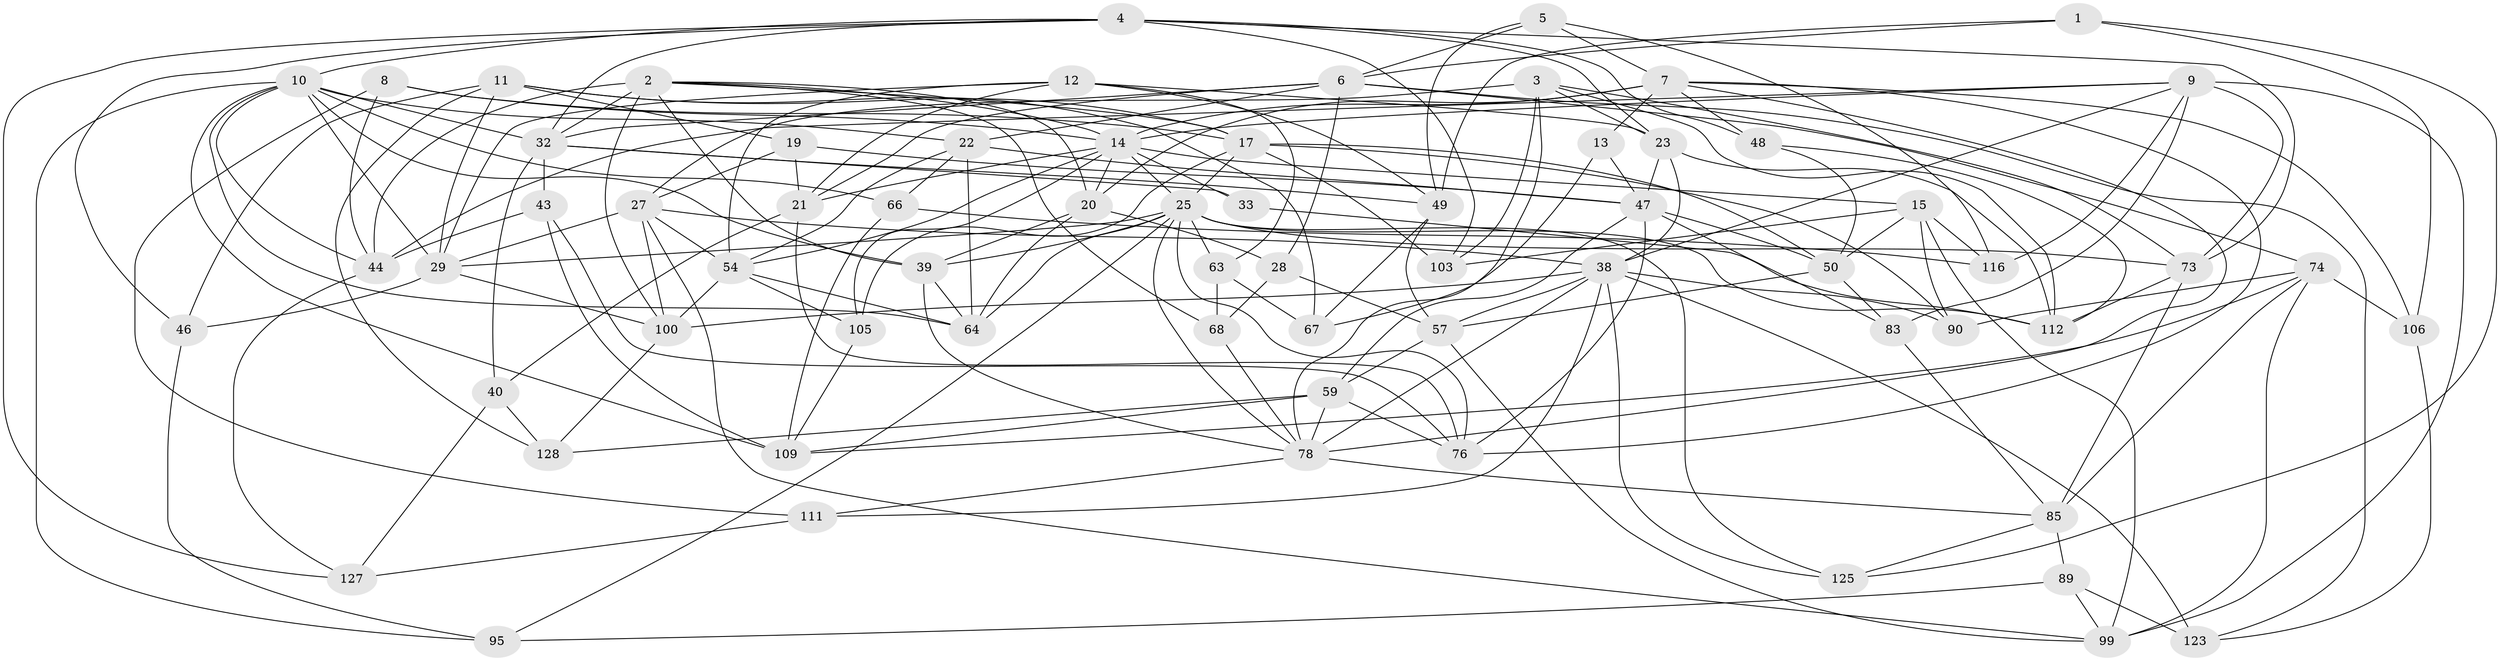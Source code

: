 // original degree distribution, {4: 1.0}
// Generated by graph-tools (version 1.1) at 2025/16/03/09/25 04:16:40]
// undirected, 67 vertices, 192 edges
graph export_dot {
graph [start="1"]
  node [color=gray90,style=filled];
  1;
  2 [super="+86+87+108"];
  3 [super="+37"];
  4 [super="+80+88"];
  5;
  6 [super="+115+62"];
  7 [super="+31+24+94"];
  8;
  9 [super="+65"];
  10 [super="+52+45+26"];
  11 [super="+114"];
  12 [super="+72"];
  13;
  14 [super="+16+60+135"];
  15 [super="+18"];
  17 [super="+30+134"];
  19;
  20 [super="+42"];
  21 [super="+69"];
  22 [super="+82"];
  23 [super="+55"];
  25 [super="+36"];
  27 [super="+84+79"];
  28;
  29 [super="+58+35"];
  32 [super="+53+34"];
  33;
  38 [super="+119+92"];
  39 [super="+71"];
  40;
  43;
  44 [super="+70+61"];
  46;
  47 [super="+75"];
  48;
  49 [super="+51"];
  50 [super="+77"];
  54 [super="+91"];
  57 [super="+81"];
  59 [super="+131"];
  63;
  64 [super="+126"];
  66;
  67;
  68;
  73 [super="+96"];
  74 [super="+98"];
  76 [super="+120"];
  78 [super="+101+129"];
  83;
  85 [super="+118"];
  89;
  90;
  95;
  99 [super="+130"];
  100 [super="+113"];
  103;
  105;
  106;
  109 [super="+132"];
  111;
  112 [super="+117"];
  116;
  123;
  125;
  127;
  128;
  1 -- 49;
  1 -- 125;
  1 -- 106;
  1 -- 6;
  2 -- 32;
  2 -- 17;
  2 -- 44 [weight=3];
  2 -- 20;
  2 -- 68;
  2 -- 14;
  2 -- 39;
  2 -- 100;
  3 -- 112;
  3 -- 23;
  3 -- 78;
  3 -- 27;
  3 -- 73;
  3 -- 103;
  4 -- 73;
  4 -- 103;
  4 -- 127;
  4 -- 10;
  4 -- 23;
  4 -- 48;
  4 -- 32;
  4 -- 46;
  5 -- 116;
  5 -- 6;
  5 -- 7;
  5 -- 49;
  6 -- 28;
  6 -- 74;
  6 -- 123;
  6 -- 32;
  6 -- 21;
  6 -- 22;
  7 -- 48;
  7 -- 76;
  7 -- 13 [weight=2];
  7 -- 20;
  7 -- 78;
  7 -- 106;
  7 -- 14 [weight=2];
  8 -- 111;
  8 -- 44;
  8 -- 17;
  8 -- 14;
  9 -- 73;
  9 -- 14;
  9 -- 99;
  9 -- 83;
  9 -- 116;
  9 -- 38 [weight=2];
  9 -- 44;
  10 -- 64;
  10 -- 66;
  10 -- 44;
  10 -- 109;
  10 -- 29;
  10 -- 32;
  10 -- 95;
  10 -- 39;
  10 -- 22;
  11 -- 67;
  11 -- 19;
  11 -- 46;
  11 -- 128;
  11 -- 17;
  11 -- 29;
  12 -- 63;
  12 -- 29;
  12 -- 21;
  12 -- 23;
  12 -- 54;
  12 -- 49;
  13 -- 67;
  13 -- 47;
  14 -- 33 [weight=2];
  14 -- 105;
  14 -- 54 [weight=2];
  14 -- 15;
  14 -- 25;
  14 -- 21;
  14 -- 20;
  15 -- 90;
  15 -- 103;
  15 -- 116;
  15 -- 50;
  15 -- 99;
  17 -- 50;
  17 -- 90;
  17 -- 105;
  17 -- 25;
  17 -- 103;
  19 -- 21;
  19 -- 47;
  19 -- 27;
  20 -- 39;
  20 -- 64;
  20 -- 28;
  21 -- 76;
  21 -- 40;
  22 -- 54;
  22 -- 47;
  22 -- 64;
  22 -- 66;
  23 -- 38;
  23 -- 47;
  23 -- 112;
  25 -- 63;
  25 -- 112;
  25 -- 39;
  25 -- 64;
  25 -- 76;
  25 -- 125;
  25 -- 29;
  25 -- 95;
  25 -- 73;
  25 -- 78;
  27 -- 100;
  27 -- 29 [weight=2];
  27 -- 38;
  27 -- 54;
  27 -- 99;
  28 -- 68;
  28 -- 57;
  29 -- 46;
  29 -- 100;
  32 -- 40;
  32 -- 33;
  32 -- 43;
  32 -- 49;
  33 -- 112;
  38 -- 57;
  38 -- 90;
  38 -- 100;
  38 -- 123;
  38 -- 111;
  38 -- 125;
  38 -- 78 [weight=2];
  39 -- 64;
  39 -- 78;
  40 -- 128;
  40 -- 127;
  43 -- 109;
  43 -- 76;
  43 -- 44;
  44 -- 127;
  46 -- 95;
  47 -- 83;
  47 -- 59;
  47 -- 76;
  47 -- 50;
  48 -- 112;
  48 -- 50;
  49 -- 67;
  49 -- 57;
  50 -- 57;
  50 -- 83;
  54 -- 105;
  54 -- 64;
  54 -- 100;
  57 -- 99;
  57 -- 59;
  59 -- 109;
  59 -- 128;
  59 -- 76;
  59 -- 78;
  63 -- 68;
  63 -- 67;
  66 -- 116;
  66 -- 109;
  68 -- 78;
  73 -- 112;
  73 -- 85;
  74 -- 99;
  74 -- 90;
  74 -- 109;
  74 -- 106;
  74 -- 85;
  78 -- 85;
  78 -- 111;
  83 -- 85;
  85 -- 125;
  85 -- 89;
  89 -- 95;
  89 -- 123;
  89 -- 99;
  100 -- 128;
  105 -- 109;
  106 -- 123;
  111 -- 127;
}

